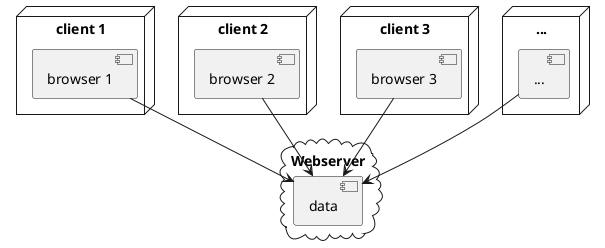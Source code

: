 @startuml "pyhsische Sicht"

cloud "Webserver" {
    [data]
}

node "client 1" {
    [browser 1]
}

node "client 2" {
    [browser 2]
}

node "client 3" {
    [browser 3]
}

node "..." {
    ["..."]
}


[browser 1] --> [data]
[browser 2] --> [data]
[browser 3] --> [data]
["..."] --> [data]

@enduml